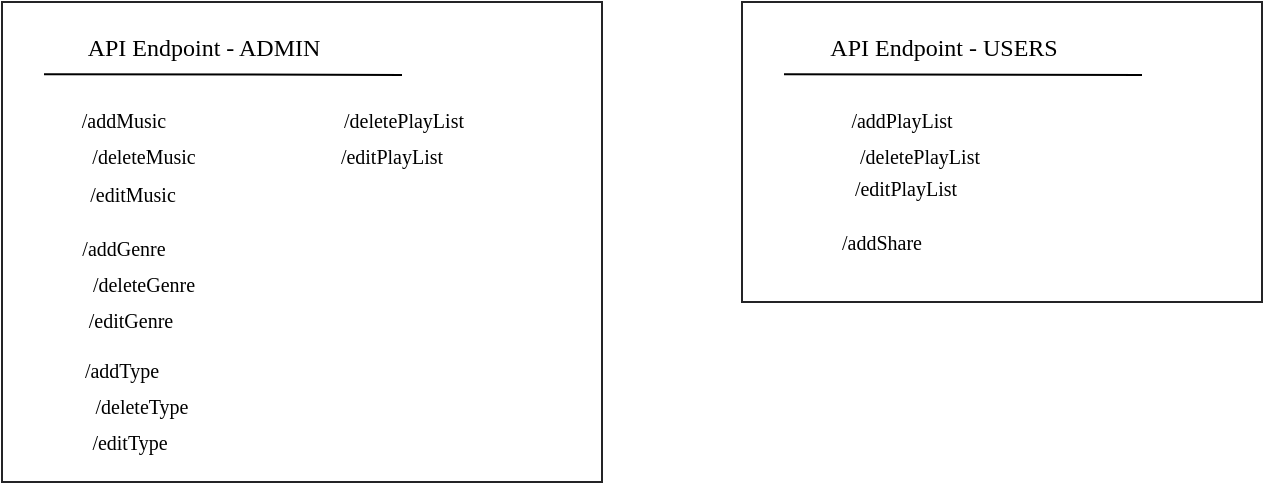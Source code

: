 <mxfile version="27.0.9">
  <diagram name="Page-1" id="adGEc_nTsVdC9XLiCqks">
    <mxGraphModel dx="854" dy="673" grid="1" gridSize="10" guides="1" tooltips="1" connect="1" arrows="1" fold="1" page="1" pageScale="1" pageWidth="827" pageHeight="1169" math="0" shadow="0">
      <root>
        <mxCell id="0" />
        <mxCell id="1" parent="0" />
        <mxCell id="QBsLuEhznaoQFIBBGWlC-17" value="" style="group" parent="1" vertex="1" connectable="0">
          <mxGeometry x="320" y="280" width="300" height="240" as="geometry" />
        </mxCell>
        <mxCell id="xaW593ikv_hJflvQ_vIK-4" value="" style="rounded=0;whiteSpace=wrap;html=1;fillColor=light-dark(#FFFFFF,#242426);strokeColor=light-dark(#242426,#242426);movable=1;resizable=1;rotatable=1;deletable=1;editable=1;locked=0;connectable=1;container=0;" parent="QBsLuEhznaoQFIBBGWlC-17" vertex="1">
          <mxGeometry width="300" height="240" as="geometry" />
        </mxCell>
        <mxCell id="xaW593ikv_hJflvQ_vIK-55" value="&lt;font style=&quot;font-size: 10px; color: light-dark(rgb(0, 0, 0), rgb(96, 114, 250));&quot;&gt;/editPlayList&lt;/font&gt;" style="text;html=1;align=center;verticalAlign=middle;whiteSpace=wrap;rounded=0;fontFamily=Nerd;container=0;" parent="QBsLuEhznaoQFIBBGWlC-17" vertex="1">
          <mxGeometry x="130" y="63.78" width="130" height="27.33" as="geometry" />
        </mxCell>
        <mxCell id="xaW593ikv_hJflvQ_vIK-57" value="&lt;font style=&quot;font-size: 10px; color: light-dark(rgb(0, 0, 0), rgb(96, 114, 250));&quot;&gt;/editMusic&lt;/font&gt;" style="text;html=1;align=center;verticalAlign=middle;whiteSpace=wrap;rounded=0;fontFamily=Nerd;container=0;" parent="QBsLuEhznaoQFIBBGWlC-17" vertex="1">
          <mxGeometry x="1" y="82" width="129" height="27.33" as="geometry" />
        </mxCell>
        <mxCell id="xaW593ikv_hJflvQ_vIK-6" value="API Endpoint - ADMIN" style="text;html=1;align=center;verticalAlign=middle;whiteSpace=wrap;rounded=0;fontFamily=Nerd;container=0;fontColor=light-dark(#000000,#B2B0BF);" parent="QBsLuEhznaoQFIBBGWlC-17" vertex="1">
          <mxGeometry x="21" y="9.111" width="160" height="27.333" as="geometry" />
        </mxCell>
        <mxCell id="xaW593ikv_hJflvQ_vIK-19" value="" style="endArrow=none;html=1;rounded=0;fontColor=light-dark(#000000,#B2B0BF);strokeColor=light-dark(#000000,#B2B0BF);" parent="QBsLuEhznaoQFIBBGWlC-17" edge="1">
          <mxGeometry width="50" height="50" relative="1" as="geometry">
            <mxPoint x="21" y="36.08" as="sourcePoint" />
            <mxPoint x="200" y="36.444" as="targetPoint" />
          </mxGeometry>
        </mxCell>
        <mxCell id="xaW593ikv_hJflvQ_vIK-18" value="&lt;font style=&quot;font-size: 10px; color: light-dark(rgb(0, 0, 0), rgb(67, 194, 63));&quot;&gt;/addMusic&lt;/font&gt;" style="text;html=1;align=center;verticalAlign=middle;whiteSpace=wrap;rounded=0;fontFamily=Nerd;container=0;" parent="QBsLuEhznaoQFIBBGWlC-17" vertex="1">
          <mxGeometry x="1" y="45.556" width="120" height="27.333" as="geometry" />
        </mxCell>
        <mxCell id="xaW593ikv_hJflvQ_vIK-28" value="&lt;font style=&quot;font-size: 10px; color: light-dark(rgb(0, 0, 0), rgb(236, 97, 81));&quot;&gt;/deleteMusic&lt;/font&gt;" style="text;html=1;align=center;verticalAlign=middle;whiteSpace=wrap;rounded=0;fontFamily=Nerd;container=0;" parent="QBsLuEhznaoQFIBBGWlC-17" vertex="1">
          <mxGeometry x="1" y="63.778" width="140" height="27.333" as="geometry" />
        </mxCell>
        <mxCell id="xaW593ikv_hJflvQ_vIK-43" value="&lt;font style=&quot;font-size: 10px; color: light-dark(rgb(0, 0, 0), rgb(236, 97, 81));&quot;&gt;/deletePlayList&lt;/font&gt;" style="text;html=1;align=center;verticalAlign=middle;whiteSpace=wrap;rounded=0;fontFamily=Nerd;container=0;" parent="QBsLuEhznaoQFIBBGWlC-17" vertex="1">
          <mxGeometry x="131" y="45.558" width="140" height="27.333" as="geometry" />
        </mxCell>
        <mxCell id="xaW593ikv_hJflvQ_vIK-34" value="&lt;font style=&quot;color: light-dark(rgb(0, 0, 0), rgb(67, 194, 63)); font-size: 10px;&quot;&gt;/addType&lt;/font&gt;" style="text;html=1;align=center;verticalAlign=middle;whiteSpace=wrap;rounded=0;fontFamily=Nerd;container=0;" parent="QBsLuEhznaoQFIBBGWlC-17" vertex="1">
          <mxGeometry y="169.997" width="120" height="27.333" as="geometry" />
        </mxCell>
        <mxCell id="xaW593ikv_hJflvQ_vIK-35" value="&lt;font style=&quot;font-size: 10px; color: light-dark(rgb(0, 0, 0), rgb(236, 97, 81));&quot;&gt;/deleteType&lt;/font&gt;" style="text;html=1;align=center;verticalAlign=middle;whiteSpace=wrap;rounded=0;fontFamily=Nerd;container=0;" parent="QBsLuEhznaoQFIBBGWlC-17" vertex="1">
          <mxGeometry y="188.219" width="140" height="27.333" as="geometry" />
        </mxCell>
        <mxCell id="xaW593ikv_hJflvQ_vIK-31" value="&lt;font style=&quot;color: light-dark(rgb(0, 0, 0), rgb(67, 194, 63)); font-size: 10px;&quot;&gt;/addGenre&lt;/font&gt;" style="text;html=1;align=center;verticalAlign=middle;whiteSpace=wrap;rounded=0;fontFamily=Nerd;container=0;" parent="QBsLuEhznaoQFIBBGWlC-17" vertex="1">
          <mxGeometry x="1" y="109.331" width="120.0" height="27.333" as="geometry" />
        </mxCell>
        <mxCell id="xaW593ikv_hJflvQ_vIK-32" value="&lt;font style=&quot;font-size: 10px; color: light-dark(rgb(0, 0, 0), rgb(236, 97, 81));&quot;&gt;/deleteGenre&lt;/font&gt;" style="text;html=1;align=center;verticalAlign=middle;whiteSpace=wrap;rounded=0;fontFamily=Nerd;container=0;" parent="QBsLuEhznaoQFIBBGWlC-17" vertex="1">
          <mxGeometry x="1" y="127.553" width="140" height="27.333" as="geometry" />
        </mxCell>
        <mxCell id="QBsLuEhznaoQFIBBGWlC-13" value="&lt;font style=&quot;font-size: 10px; color: light-dark(rgb(0, 0, 0), rgb(96, 114, 250));&quot;&gt;/editGenre&lt;/font&gt;" style="text;html=1;align=center;verticalAlign=middle;whiteSpace=wrap;rounded=0;fontFamily=Nerd;container=0;" parent="QBsLuEhznaoQFIBBGWlC-17" vertex="1">
          <mxGeometry y="145.78" width="129" height="27.33" as="geometry" />
        </mxCell>
        <mxCell id="QBsLuEhznaoQFIBBGWlC-14" value="&lt;font style=&quot;font-size: 10px; color: light-dark(rgb(0, 0, 0), rgb(96, 114, 250));&quot;&gt;/editType&lt;/font&gt;" style="text;html=1;align=center;verticalAlign=middle;whiteSpace=wrap;rounded=0;fontFamily=Nerd;container=0;" parent="QBsLuEhznaoQFIBBGWlC-17" vertex="1">
          <mxGeometry x="5" y="206" width="118" height="27.33" as="geometry" />
        </mxCell>
        <mxCell id="QBsLuEhznaoQFIBBGWlC-1" value="" style="rounded=0;whiteSpace=wrap;html=1;fillColor=light-dark(#FFFFFF,#242426);strokeColor=light-dark(#242426,#242426);movable=1;resizable=1;rotatable=1;deletable=1;editable=1;locked=0;connectable=1;container=0;" parent="1" vertex="1">
          <mxGeometry x="690" y="280" width="260" height="150" as="geometry" />
        </mxCell>
        <mxCell id="QBsLuEhznaoQFIBBGWlC-2" value="&lt;font style=&quot;font-size: 10px; color: light-dark(rgb(0, 0, 0), rgb(96, 114, 250));&quot;&gt;/editPlayList&lt;/font&gt;" style="text;html=1;align=center;verticalAlign=middle;whiteSpace=wrap;rounded=0;fontFamily=Nerd;container=0;" parent="1" vertex="1">
          <mxGeometry x="707" y="359.0" width="130" height="27.33" as="geometry" />
        </mxCell>
        <mxCell id="QBsLuEhznaoQFIBBGWlC-4" value="API Endpoint - USERS" style="text;html=1;align=center;verticalAlign=middle;whiteSpace=wrap;rounded=0;fontFamily=Nerd;container=0;fontColor=light-dark(#000000,#B2B0BF);" parent="1" vertex="1">
          <mxGeometry x="711" y="289.111" width="160" height="27.333" as="geometry" />
        </mxCell>
        <mxCell id="QBsLuEhznaoQFIBBGWlC-5" value="" style="endArrow=none;html=1;rounded=0;fontColor=light-dark(#000000,#B2B0BF);strokeColor=light-dark(#000000,#B2B0BF);" parent="1" edge="1">
          <mxGeometry width="50" height="50" relative="1" as="geometry">
            <mxPoint x="711" y="316.08" as="sourcePoint" />
            <mxPoint x="890" y="316.444" as="targetPoint" />
          </mxGeometry>
        </mxCell>
        <mxCell id="QBsLuEhznaoQFIBBGWlC-8" value="&lt;font style=&quot;font-size: 10px; color: light-dark(rgb(0, 0, 0), rgb(236, 97, 81));&quot;&gt;/deletePlayList&lt;/font&gt;" style="text;html=1;align=center;verticalAlign=middle;whiteSpace=wrap;rounded=0;fontFamily=Nerd;container=0;" parent="1" vertex="1">
          <mxGeometry x="709" y="343.778" width="140" height="27.333" as="geometry" />
        </mxCell>
        <mxCell id="QBsLuEhznaoQFIBBGWlC-15" value="&lt;font style=&quot;font-size: 10px; color: light-dark(rgb(0, 0, 0), rgb(67, 194, 63));&quot;&gt;/addPlayList&lt;/font&gt;" style="text;html=1;align=center;verticalAlign=middle;whiteSpace=wrap;rounded=0;fontFamily=Nerd;container=0;" parent="1" vertex="1">
          <mxGeometry x="700" y="325.56" width="140" height="27.33" as="geometry" />
        </mxCell>
        <mxCell id="61xWKuRoAaAwgnql3DkE-3" value="&lt;font style=&quot;font-size: 10px; color: light-dark(rgb(0, 0, 0), rgb(67, 194, 63));&quot;&gt;/addShare&lt;/font&gt;" style="text;html=1;align=center;verticalAlign=middle;whiteSpace=wrap;rounded=0;fontFamily=Nerd;container=0;" vertex="1" parent="1">
          <mxGeometry x="700" y="386.326" width="120" height="27.333" as="geometry" />
        </mxCell>
      </root>
    </mxGraphModel>
  </diagram>
</mxfile>
